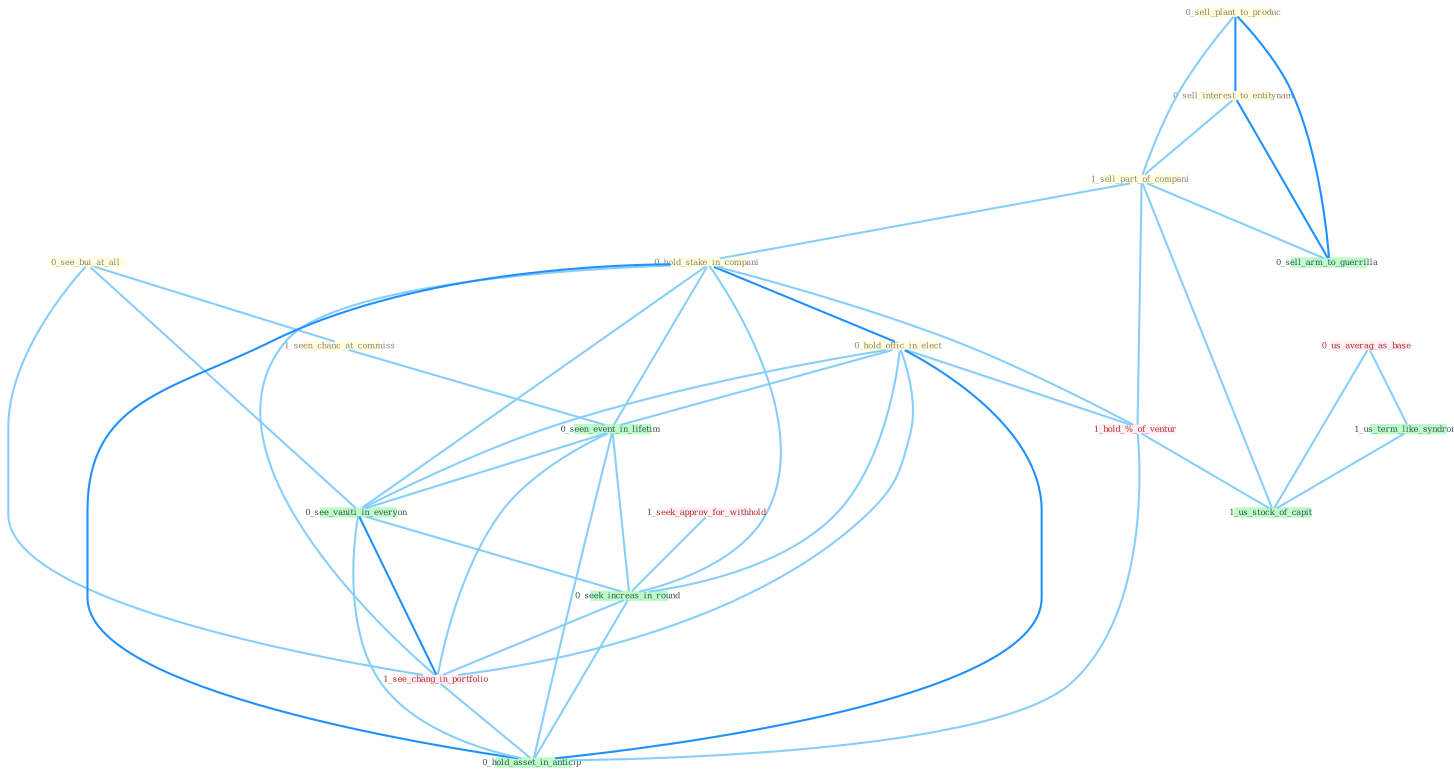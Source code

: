 Graph G{ 
    node
    [shape=polygon,style=filled,width=.5,height=.06,color="#BDFCC9",fixedsize=true,fontsize=4,
    fontcolor="#2f4f4f"];
    {node
    [color="#ffffe0", fontcolor="#8b7d6b"] "0_see_bui_at_all " "0_sell_plant_to_produc " "0_sell_interest_to_entitynam " "1_sell_part_of_compani " "0_hold_stake_in_compani " "1_seen_chanc_at_commiss " "0_hold_offic_in_elect "}
{node [color="#fff0f5", fontcolor="#b22222"] "0_us_averag_as_base " "1_seek_approv_for_withhold " "1_hold_%_of_ventur " "1_see_chang_in_portfolio "}
edge [color="#B0E2FF"];

	"0_see_bui_at_all " -- "1_seen_chanc_at_commiss " [w="1", color="#87cefa" ];
	"0_see_bui_at_all " -- "0_see_vaniti_in_everyon " [w="1", color="#87cefa" ];
	"0_see_bui_at_all " -- "1_see_chang_in_portfolio " [w="1", color="#87cefa" ];
	"0_sell_plant_to_produc " -- "0_sell_interest_to_entitynam " [w="2", color="#1e90ff" , len=0.8];
	"0_sell_plant_to_produc " -- "1_sell_part_of_compani " [w="1", color="#87cefa" ];
	"0_sell_plant_to_produc " -- "0_sell_arm_to_guerrilla " [w="2", color="#1e90ff" , len=0.8];
	"0_sell_interest_to_entitynam " -- "1_sell_part_of_compani " [w="1", color="#87cefa" ];
	"0_sell_interest_to_entitynam " -- "0_sell_arm_to_guerrilla " [w="2", color="#1e90ff" , len=0.8];
	"1_sell_part_of_compani " -- "0_hold_stake_in_compani " [w="1", color="#87cefa" ];
	"1_sell_part_of_compani " -- "1_hold_%_of_ventur " [w="1", color="#87cefa" ];
	"1_sell_part_of_compani " -- "0_sell_arm_to_guerrilla " [w="1", color="#87cefa" ];
	"1_sell_part_of_compani " -- "1_us_stock_of_capit " [w="1", color="#87cefa" ];
	"0_hold_stake_in_compani " -- "0_hold_offic_in_elect " [w="2", color="#1e90ff" , len=0.8];
	"0_hold_stake_in_compani " -- "0_seen_event_in_lifetim " [w="1", color="#87cefa" ];
	"0_hold_stake_in_compani " -- "1_hold_%_of_ventur " [w="1", color="#87cefa" ];
	"0_hold_stake_in_compani " -- "0_see_vaniti_in_everyon " [w="1", color="#87cefa" ];
	"0_hold_stake_in_compani " -- "0_seek_increas_in_round " [w="1", color="#87cefa" ];
	"0_hold_stake_in_compani " -- "1_see_chang_in_portfolio " [w="1", color="#87cefa" ];
	"0_hold_stake_in_compani " -- "0_hold_asset_in_anticip " [w="2", color="#1e90ff" , len=0.8];
	"1_seen_chanc_at_commiss " -- "0_seen_event_in_lifetim " [w="1", color="#87cefa" ];
	"0_hold_offic_in_elect " -- "0_seen_event_in_lifetim " [w="1", color="#87cefa" ];
	"0_hold_offic_in_elect " -- "1_hold_%_of_ventur " [w="1", color="#87cefa" ];
	"0_hold_offic_in_elect " -- "0_see_vaniti_in_everyon " [w="1", color="#87cefa" ];
	"0_hold_offic_in_elect " -- "0_seek_increas_in_round " [w="1", color="#87cefa" ];
	"0_hold_offic_in_elect " -- "1_see_chang_in_portfolio " [w="1", color="#87cefa" ];
	"0_hold_offic_in_elect " -- "0_hold_asset_in_anticip " [w="2", color="#1e90ff" , len=0.8];
	"0_seen_event_in_lifetim " -- "0_see_vaniti_in_everyon " [w="1", color="#87cefa" ];
	"0_seen_event_in_lifetim " -- "0_seek_increas_in_round " [w="1", color="#87cefa" ];
	"0_seen_event_in_lifetim " -- "1_see_chang_in_portfolio " [w="1", color="#87cefa" ];
	"0_seen_event_in_lifetim " -- "0_hold_asset_in_anticip " [w="1", color="#87cefa" ];
	"0_us_averag_as_base " -- "1_us_term_like_syndrom " [w="1", color="#87cefa" ];
	"0_us_averag_as_base " -- "1_us_stock_of_capit " [w="1", color="#87cefa" ];
	"1_us_term_like_syndrom " -- "1_us_stock_of_capit " [w="1", color="#87cefa" ];
	"1_seek_approv_for_withhold " -- "0_seek_increas_in_round " [w="1", color="#87cefa" ];
	"1_hold_%_of_ventur " -- "1_us_stock_of_capit " [w="1", color="#87cefa" ];
	"1_hold_%_of_ventur " -- "0_hold_asset_in_anticip " [w="1", color="#87cefa" ];
	"0_see_vaniti_in_everyon " -- "0_seek_increas_in_round " [w="1", color="#87cefa" ];
	"0_see_vaniti_in_everyon " -- "1_see_chang_in_portfolio " [w="2", color="#1e90ff" , len=0.8];
	"0_see_vaniti_in_everyon " -- "0_hold_asset_in_anticip " [w="1", color="#87cefa" ];
	"0_seek_increas_in_round " -- "1_see_chang_in_portfolio " [w="1", color="#87cefa" ];
	"0_seek_increas_in_round " -- "0_hold_asset_in_anticip " [w="1", color="#87cefa" ];
	"1_see_chang_in_portfolio " -- "0_hold_asset_in_anticip " [w="1", color="#87cefa" ];
}